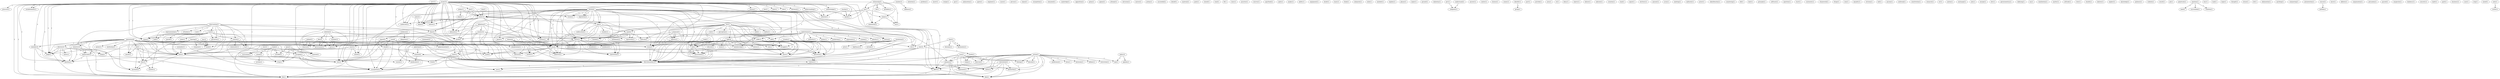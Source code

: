 digraph G {
  carry [ label="carry(1)" ];
  population [ label="population(6)" ];
  power [ label="power(1)" ];
  institution [ label="institution(1)" ];
  director [ label="director(2)" ];
  fail [ label="fail(2)" ];
  form [ label="form(2)" ];
  bloc [ label="bloc(2)" ];
  ministry [ label="ministry(2)" ];
  occupied [ label="occupied(1)" ];
  ambassador [ label="ambassador(2)" ];
  increase [ label="increase(2)" ];
  amaze [ label="amaze(1)" ];
  member [ label="member(3)" ];
  non [ label="non(4)" ];
  mark [ label="mark(1)" ];
  citizen [ label="citizen(1)" ];
  judge [ label="judge(1)" ];
  discrimination [ label="discrimination(13)" ];
  position [ label="position(1)" ];
  form [ label="form(1)" ];
  occupation [ label="occupation(3)" ];
  government [ label="government(2)" ];
  life [ label="life(3)" ];
  intention [ label="intention(1)" ];
  problem [ label="problem(1)" ];
  insert [ label="insert(1)" ];
  resign [ label="resign(1)" ];
  apc [ label="apc(2)" ];
  number [ label="number(2)" ];
  law [ label="law(7)" ];
  defiance [ label="defiance(2)" ];
  judaization [ label="judaization(1)" ];
  live [ label="live(1)" ];
  entity [ label="entity(2)" ];
  rent [ label="rent(1)" ];
  perception [ label="perception(1)" ];
  land [ label="land(4)" ];
  right [ label="right(4)" ];
  history [ label="history(1)" ];
  child [ label="child(1)" ];
  end [ label="end(2)" ];
  end [ label="end(1)" ];
  suffer [ label="suffer(1)" ];
  struggle [ label="struggle(1)" ];
  self [ label="self(1)" ];
  harassment [ label="harassment(1)" ];
  learn [ label="learn(1)" ];
  literature [ label="literature(1)" ];
  cultivate [ label="cultivate(1)" ];
  agree [ label="agree(1)" ];
  engineer [ label="engineer(1)" ];
  intervention [ label="intervention(2)" ];
  case [ label="case(5)" ];
  orthodox [ label="orthodox(1)" ];
  lack [ label="lack(1)" ];
  perceives [ label="perceives(1)" ];
  counter [ label="counter(1)" ];
  council [ label="council(2)" ];
  representation [ label="representation(1)" ];
  hold [ label="hold(1)" ];
  party [ label="party(2)" ];
  un [ label="un(3)" ];
  cause [ label="cause(1)" ];
  person [ label="person(1)" ];
  gaza [ label="gaza(2)" ];
  invaded [ label="invaded(1)" ];
  strip [ label="strip(1)" ];
  rest [ label="rest(2)" ];
  annexed [ label="annexed(1)" ];
  repeal [ label="repeal(1)" ];
  recognition [ label="recognition(1)" ];
  definition [ label="definition(2)" ];
  country [ label="country(5)" ];
  native [ label="native(1)" ];
  argue [ label="argue(2)" ];
  alienates [ label="alienates(1)" ];
  world [ label="world(3)" ];
  point [ label="point(1)" ];
  period [ label="period(1)" ];
  remained [ label="remained(1)" ];
  race [ label="race(2)" ];
  exercise [ label="exercise(1)" ];
  origin [ label="origin(1)" ];
  descent [ label="descent(1)" ];
  footing [ label="footing(1)" ];
  purpose [ label="purpose(2)" ];
  enjoyment [ label="enjoyment(1)" ];
  colour [ label="colour(1)" ];
  effect [ label="effect(2)" ];
  field [ label="field(1)" ];
  cambridge [ label="cambridge(1)" ];
  opposition [ label="opposition(2)" ];
  exists [ label="exists(1)" ];
  thing [ label="thing(1)" ];
  citizenship [ label="citizenship(3)" ];
  prohibits [ label="prohibits(1)" ];
  claim [ label="claim(1)" ];
  int [ label="int(1)" ];
  war [ label="war(1)" ];
  annexation [ label="annexation(1)" ];
  golan [ label="golan(1)" ];
  appeal [ label="appeal(1)" ];
  sort [ label="sort(1)" ];
  attempt [ label="attempt(1)" ];
  intrusion [ label="intrusion(1)" ];
  help [ label="help(1)" ];
  wonder [ label="wonder(1)" ];
  repression [ label="repression(1)" ];
  confiscation [ label="confiscation(1)" ];
  destitution [ label="destitution(2)" ];
  settlement [ label="settlement(2)" ];
  handed [ label="handed(1)" ];
  nature [ label="nature(2)" ];
  article [ label="article(2)" ];
  preference [ label="preference(1)" ];
  term [ label="term(1)" ];
  exclusion [ label="exclusion(1)" ];
  defines [ label="defines(1)" ];
  restriction [ label="restriction(1)" ];
  org [ label="org(2)" ];
  distinction [ label="distinction(1)" ];
  jordan [ label="jordan(1)" ];
  racism [ label="racism(1)" ];
  succeeded [ label="succeeded(1)" ];
  slant [ label="slant(1)" ];
  text [ label="text(3)" ];
  becomes [ label="becomes(1)" ];
  permeates [ label="permeates(1)" ];
  behalf [ label="behalf(1)" ];
  bearing [ label="bearing(2)" ];
  compose [ label="compose(1)" ];
  mind [ label="mind(1)" ];
  issue [ label="issue(2)" ];
  mind [ label="mind(2)" ];
  material [ label="material(1)" ];
  gosh [ label="gosh(1)" ];
  closed [ label="closed(1)" ];
  read [ label="read(1)" ];
  proposal [ label="proposal(2)" ];
  address [ label="address(1)" ];
  peace [ label="peace(1)" ];
  address [ label="address(1)" ];
  fit [ label="fit(1)" ];
  class [ label="class(1)" ];
  practice [ label="practice(1)" ];
  atheism [ label="atheism(1)" ];
  state [ label="state(15)" ];
  speak [ label="speak(1)" ];
  water [ label="water(1)" ];
  vote [ label="vote(1)" ];
  court [ label="court(2)" ];
  educate [ label="educate(1)" ];
  resolution [ label="resolution(3)" ];
  give [ label="give(1)" ];
  legitimacy [ label="legitimacy(1)" ];
  include [ label="include(1)" ];
  starves [ label="starves(1)" ];
  apartheid [ label="apartheid(1)" ];
  spite [ label="spite(1)" ];
  makes [ label="makes(1)" ];
  ability [ label="ability(1)" ];
  equipment [ label="equipment(1)" ];
  doubt [ label="doubt(1)" ];
  basis [ label="basis(1)" ];
  think [ label="think(1)" ];
  integrate [ label="integrate(1)" ];
  evidence [ label="evidence(2)" ];
  regard [ label="regard(3)" ];
  allegation [ label="allegation(1)" ];
  exile [ label="exile(1)" ];
  moledet [ label="moledet(1)" ];
  jew [ label="jew(2)" ];
  implies [ label="implies(1)" ];
  please [ label="please(1)" ];
  imply [ label="imply(1)" ];
  ground [ label="ground(1)" ];
  daheisha [ label="daheisha(1)" ];
  guday [ label="guday(1)" ];
  ninja [ label="ninja(1)" ];
  gov [ label="gov(2)" ];
  relegates [ label="relegates(1)" ];
  residence [ label="residence(1)" ];
  establish [ label="establish(1)" ];
  kibbutzim [ label="kibbutzim(1)" ];
  membership [ label="membership(1)" ];
  collective [ label="collective(1)" ];
  answer [ label="answer(1)" ];
  center [ label="center(1)" ];
  licence [ label="licence(1)" ];
  comes [ label="comes(1)" ];
  took [ label="took(2)" ];
  century [ label="century(1)" ];
  identify [ label="identify(1)" ];
  group [ label="group(1)" ];
  part [ label="part(1)" ];
  provide [ label="provide(1)" ];
  area [ label="area(1)" ];
  re [ label="re(1)" ];
  bank [ label="bank(3)" ];
  school [ label="school(2)" ];
  curriculum [ label="curriculum(1)" ];
  statement [ label="statement(3)" ];
  generalization [ label="generalization(3)" ];
  delay [ label="delay(1)" ];
  rejects [ label="rejects(1)" ];
  failure [ label="failure(1)" ];
  policy [ label="policy(3)" ];
  agenda [ label="agenda(1)" ];
  indicate [ label="indicate(1)" ];
  creation [ label="creation(1)" ];
  solution [ label="solution(2)" ];
  idea [ label="idea(3)" ];
  transfer [ label="transfer(2)" ];
  removal [ label="removal(1)" ];
  lead [ label="lead(1)" ];
  know [ label="know(1)" ];
  stands [ label="stands(1)" ];
  egypt [ label="egypt(1)" ];
  israel [ label="israel(1)" ];
  aim [ label="aim(2)" ];
  reason [ label="reason(1)" ];
  exist [ label="exist(1)" ];
  rule [ label="rule(1)" ];
  entrench [ label="entrench(1)" ];
  understanding [ label="understanding(1)" ];
  time [ label="time(5)" ];
  acknowledge [ label="acknowledge(1)" ];
  control [ label="control(2)" ];
  pressure [ label="pressure(1)" ];
  confiscates [ label="confiscates(1)" ];
  establishment [ label="establishment(1)" ];
  refuses [ label="refuses(1)" ];
  began [ label="began(2)" ];
  surface [ label="surface(1)" ];
  create [ label="create(1)" ];
  territory [ label="territory(1)" ];
  amount [ label="amount(1)" ];
  syria [ label="syria(1)" ];
  meeting [ label="meeting(1)" ];
  slant [ label="slant(1)" ];
  militarily [ label="militarily(1)" ];
  priori [ label="priori(1)" ];
  identification [ label="identification(1)" ];
  countering [ label="countering(1)" ];
  fell [ label="fell(1)" ];
  limit [ label="limit(1)" ];
  way [ label="way(2)" ];
  understand [ label="understand(2)" ];
  principle [ label="principle(1)" ];
  software [ label="software(1)" ];
  question [ label="question(1)" ];
  palestinians [ label="palestinians(1)" ];
  symbol [ label="symbol(1)" ];
  identity [ label="identity(1)" ];
  authority [ label="authority(1)" ];
  author [ label="author(1)" ];
  juridiction [ label="juridiction(1)" ];
  city [ label="city(1)" ];
  represents [ label="represents(1)" ];
  community [ label="community(1)" ];
  start [ label="start(1)" ];
  zionism [ label="zionism(6)" ];
  muslim [ label="muslim(1)" ];
  curiousity [ label="curiousity(1)" ];
  framework [ label="framework(1)" ];
  fringe [ label="fringe(1)" ];
  com [ label="com(1)" ];
  equality [ label="equality(1)" ];
  revision [ label="revision(1)" ];
  hell [ label="hell(1)" ];
  anyone [ label="anyone(1)" ];
  outbreak [ label="outbreak(1)" ];
  constitution [ label="constitution(1)" ];
  research [ label="research(1)" ];
  oct [ label="oct(1)" ];
  recall [ label="recall(1)" ];
  nation [ label="nation(1)" ];
  israelis [ label="israelis(1)" ];
  exchange [ label="exchange(1)" ];
  zionist [ label="zionist(4)" ];
  cohabitation [ label="cohabitation(1)" ];
  society [ label="society(1)" ];
  betrayal [ label="betrayal(1)" ];
  arab [ label="arab(8)" ];
  lived [ label="lived(1)" ];
  abu [ label="abu(1)" ];
  europe [ label="europe(1)" ];
  jewish [ label="jewish(10)" ];
  help [ label="help(1)" ];
  legislation [ label="legislation(1)" ];
  lets [ label="lets(1)" ];
  governmentus [ label="governmentus(1)" ];
  lobbying [ label="lobbying(1)" ];
  ma [ label="ma(1)" ];
  humiliation [ label="humiliation(1)" ];
  system [ label="system(2)" ];
  matter [ label="matter(1)" ];
  shai [ label="shai(2)" ];
  attitude [ label="attitude(1)" ];
  view [ label="view(1)" ];
  stealth [ label="stealth(1)" ];
  hebrew [ label="hebrew(1)" ];
  neglect [ label="neglect(1)" ];
  knowledge [ label="knowledge(1)" ];
  patience [ label="patience(1)" ];
  rubbish [ label="rubbish(1)" ];
  result [ label="result(2)" ];
  guday [ label="guday(1)" ];
  plo [ label="plo(1)" ];
  penetrate [ label="penetrate(1)" ];
  mention [ label="mention(1)" ];
  need [ label="need(1)" ];
  surrounded [ label="surrounded(1)" ];
  violation [ label="violation(1)" ];
  buy [ label="buy(1)" ];
  task [ label="task(1)" ];
  hope [ label="hope(1)" ];
  thought [ label="thought(1)" ];
  druze [ label="druze(1)" ];
  bit [ label="bit(1)" ];
  elimination [ label="elimination(1)" ];
  anything [ label="anything(1)" ];
  israel [ label="israel(23)" ];
  assembly [ label="assembly(2)" ];
  conquering [ label="conquering(1)" ];
  presentation [ label="presentation(1)" ];
  convention [ label="convention(2)" ];
  course [ label="course(2)" ];
  intifada [ label="intifada(1)" ];
  leave [ label="leave(1)" ];
  kibbutz [ label="kibbutz(1)" ];
  jewish [ label="jewish(4)" ];
  organization [ label="organization(1)" ];
  jerusalem [ label="jerusalem(1)" ];
  passed [ label="passed(1)" ];
  exagerate [ label="exagerate(1)" ];
  tendency [ label="tendency(1)" ];
  palestine [ label="palestine(3)" ];
  cabinet [ label="cabinet(2)" ];
  security [ label="security(1)" ];
  habit [ label="habit(1)" ];
  april [ label="april(1)" ];
  business [ label="business(1)" ];
  care [ label="care(1)" ];
  predicates [ label="predicates(1)" ];
  stop [ label="stop(1)" ];
  sizeof [ label="sizeof(1)" ];
  west [ label="west(2)" ];
  note [ label="note(1)" ];
  writes [ label="writes(1)" ];
  jews [ label="jews(3)" ];
  mention [ label="mention(1)" ];
  population -> power [ label="1" ];
  population -> institution [ label="1" ];
  population -> director [ label="1" ];
  population -> fail [ label="1" ];
  population -> form [ label="1" ];
  population -> bloc [ label="1" ];
  population -> ministry [ label="1" ];
  population -> occupied [ label="1" ];
  population -> ambassador [ label="1" ];
  population -> increase [ label="1" ];
  population -> amaze [ label="1" ];
  population -> member [ label="1" ];
  population -> non [ label="1" ];
  population -> mark [ label="1" ];
  population -> citizen [ label="1" ];
  population -> judge [ label="1" ];
  population -> discrimination [ label="1" ];
  population -> position [ label="1" ];
  population -> form [ label="1" ];
  population -> occupation [ label="1" ];
  population -> government [ label="1" ];
  population -> life [ label="1" ];
  number -> law [ label="1" ];
  number -> defiance [ label="1" ];
  live -> entity [ label="1" ];
  live -> rent [ label="1" ];
  live -> perception [ label="1" ];
  live -> land [ label="1" ];
  live -> right [ label="1" ];
  live -> history [ label="1" ];
  live -> child [ label="1" ];
  live -> end [ label="1" ];
  live -> end [ label="1" ];
  live -> suffer [ label="1" ];
  live -> struggle [ label="1" ];
  live -> self [ label="1" ];
  live -> non [ label="1" ];
  live -> harassment [ label="1" ];
  live -> discrimination [ label="1" ];
  live -> learn [ label="1" ];
  live -> literature [ label="1" ];
  live -> cultivate [ label="1" ];
  intervention -> case [ label="1" ];
  intervention -> form [ label="1" ];
  intervention -> orthodox [ label="1" ];
  intervention -> bloc [ label="1" ];
  intervention -> lack [ label="1" ];
  intervention -> perceives [ label="1" ];
  intervention -> counter [ label="1" ];
  intervention -> council [ label="1" ];
  intervention -> representation [ label="1" ];
  intervention -> hold [ label="1" ];
  intervention -> discrimination [ label="1" ];
  intervention -> party [ label="1" ];
  intervention -> un [ label="1" ];
  intervention -> form [ label="1" ];
  gaza -> occupied [ label="1" ];
  gaza -> invaded [ label="1" ];
  gaza -> strip [ label="1" ];
  gaza -> rest [ label="1" ];
  gaza -> annexed [ label="1" ];
  definition -> country [ label="1" ];
  definition -> native [ label="1" ];
  definition -> non [ label="1" ];
  definition -> argue [ label="1" ];
  definition -> discrimination [ label="1" ];
  definition -> alienates [ label="1" ];
  definition -> world [ label="1" ];
  case -> form [ label="2" ];
  case -> point [ label="1" ];
  case -> perceives [ label="2" ];
  case -> period [ label="1" ];
  case -> council [ label="2" ];
  case -> argue [ label="1" ];
  case -> hold [ label="2" ];
  case -> discrimination [ label="3" ];
  case -> un [ label="2" ];
  case -> form [ label="2" ];
  race -> exercise [ label="1" ];
  race -> origin [ label="1" ];
  race -> descent [ label="1" ];
  race -> footing [ label="1" ];
  race -> purpose [ label="1" ];
  race -> enjoyment [ label="1" ];
  race -> colour [ label="1" ];
  race -> effect [ label="1" ];
  race -> field [ label="1" ];
  race -> life [ label="1" ];
  director -> exists [ label="1" ];
  director -> ambassador [ label="1" ];
  director -> thing [ label="1" ];
  director -> judge [ label="1" ];
  director -> position [ label="1" ];
  director -> life [ label="1" ];
  citizenship -> prohibits [ label="1" ];
  citizenship -> law [ label="1" ];
  citizenship -> native [ label="1" ];
  citizenship -> claim [ label="1" ];
  citizenship -> int [ label="1" ];
  citizenship -> war [ label="1" ];
  citizenship -> annexation [ label="1" ];
  country -> native [ label="1" ];
  country -> non [ label="1" ];
  country -> mark [ label="1" ];
  country -> discrimination [ label="1" ];
  country -> sort [ label="1" ];
  country -> government [ label="1" ];
  fail -> form [ label="1" ];
  fail -> bloc [ label="1" ];
  fail -> increase [ label="1" ];
  fail -> amaze [ label="1" ];
  fail -> form [ label="1" ];
  help -> land [ label="1" ];
  help -> wonder [ label="1" ];
  help -> repression [ label="1" ];
  help -> native [ label="1" ];
  help -> confiscation [ label="1" ];
  help -> non [ label="1" ];
  help -> destitution [ label="1" ];
  help -> purpose [ label="1" ];
  land -> settlement [ label="2" ];
  land -> repression [ label="1" ];
  land -> native [ label="1" ];
  land -> non [ label="2" ];
  land -> destitution [ label="1" ];
  land -> handed [ label="1" ];
  land -> cultivate [ label="1" ];
  article -> preference [ label="1" ];
  article -> exercise [ label="1" ];
  article -> term [ label="1" ];
  article -> origin [ label="1" ];
  article -> exclusion [ label="1" ];
  article -> descent [ label="1" ];
  article -> defines [ label="1" ];
  article -> footing [ label="1" ];
  article -> restriction [ label="1" ];
  article -> purpose [ label="1" ];
  article -> enjoyment [ label="1" ];
  article -> org [ label="1" ];
  article -> discrimination [ label="1" ];
  article -> colour [ label="1" ];
  article -> effect [ label="1" ];
  article -> distinction [ label="1" ];
  article -> field [ label="1" ];
  article -> life [ label="1" ];
  form -> bloc [ label="1" ];
  form -> increase [ label="1" ];
  form -> racism [ label="1" ];
  form -> discrimination [ label="2" ];
  slant -> text [ label="1" ];
  slant -> becomes [ label="1" ];
  slant -> permeates [ label="1" ];
  bearing -> bloc [ label="1" ];
  bearing -> increase [ label="1" ];
  bearing -> amaze [ label="1" ];
  bearing -> compose [ label="1" ];
  bearing -> non [ label="1" ];
  bearing -> mind [ label="1" ];
  bearing -> issue [ label="1" ];
  bearing -> form [ label="1" ];
  bearing -> mind [ label="1" ];
  proposal -> address [ label="1" ];
  proposal -> peace [ label="1" ];
  proposal -> address [ label="1" ];
  proposal -> issue [ label="1" ];
  proposal -> discrimination [ label="1" ];
  law -> native [ label="1" ];
  law -> claim [ label="1" ];
  law -> atheism [ label="1" ];
  law -> state [ label="1" ];
  law -> war [ label="1" ];
  law -> annexation [ label="1" ];
  law -> speak [ label="1" ];
  right -> history [ label="1" ];
  right -> end [ label="1" ];
  right -> water [ label="1" ];
  right -> end [ label="1" ];
  right -> vote [ label="1" ];
  right -> struggle [ label="1" ];
  right -> non [ label="1" ];
  right -> court [ label="1" ];
  right -> harassment [ label="1" ];
  right -> discrimination [ label="1" ];
  right -> learn [ label="1" ];
  right -> literature [ label="1" ];
  right -> educate [ label="1" ];
  resolution -> give [ label="1" ];
  resolution -> end [ label="1" ];
  resolution -> legitimacy [ label="1" ];
  resolution -> racism [ label="1" ];
  resolution -> end [ label="1" ];
  resolution -> discrimination [ label="2" ];
  resolution -> form [ label="1" ];
  resolution -> include [ label="1" ];
  bloc -> increase [ label="1" ];
  bloc -> counter [ label="1" ];
  evidence -> regard [ label="1" ];
  evidence -> allegation [ label="1" ];
  ministry -> ambassador [ label="1" ];
  ministry -> thing [ label="1" ];
  ministry -> judge [ label="1" ];
  ministry -> position [ label="1" ];
  ministry -> life [ label="1" ];
  occupied -> strip [ label="1" ];
  occupied -> discrimination [ label="1" ];
  occupied -> rest [ label="1" ];
  occupied -> occupation [ label="1" ];
  jew -> native [ label="1" ];
  jew -> atheism [ label="1" ];
  jew -> speak [ label="1" ];
  guday -> ninja [ label="1" ];
  guday -> state [ label="1" ];
  gov -> relegates [ label="1" ];
  native -> residence [ label="1" ];
  native -> establish [ label="1" ];
  native -> kibbutzim [ label="1" ];
  native -> membership [ label="1" ];
  native -> non [ label="5" ];
  native -> mark [ label="1" ];
  native -> destitution [ label="1" ];
  native -> collective [ label="1" ];
  native -> government [ label="1" ];
  took -> end [ label="1" ];
  took -> end [ label="1" ];
  took -> century [ label="1" ];
  identify -> group [ label="1" ];
  ambassador -> position [ label="1" ];
  ambassador -> rest [ label="1" ];
  ambassador -> life [ label="1" ];
  end -> harassment [ label="1" ];
  end -> discrimination [ label="2" ];
  end -> century [ label="1" ];
  claim -> war [ label="1" ];
  claim -> annexation [ label="1" ];
  address -> issue [ label="1" ];
  address -> discrimination [ label="1" ];
  bank -> invaded [ label="1" ];
  bank -> school [ label="1" ];
  bank -> strip [ label="1" ];
  bank -> rest [ label="1" ];
  bank -> annexed [ label="1" ];
  bank -> curriculum [ label="1" ];
  statement -> generalization [ label="1" ];
  policy -> agenda [ label="1" ];
  policy -> org [ label="1" ];
  solution -> non [ label="1" ];
  solution -> mark [ label="1" ];
  solution -> idea [ label="1" ];
  solution -> transfer [ label="1" ];
  solution -> removal [ label="1" ];
  solution -> government [ label="1" ];
  text -> know [ label="2" ];
  text -> stands [ label="2" ];
  text -> discrimination [ label="2" ];
  text -> sort [ label="2" ];
  israel -> aim [ label="1" ];
  israel -> reason [ label="1" ];
  israel -> member [ label="3" ];
  israel -> exist [ label="1" ];
  israel -> rule [ label="1" ];
  israel -> peace [ label="2" ];
  israel -> atheism [ label="1" ];
  israel -> entrench [ label="1" ];
  israel -> understanding [ label="1" ];
  israel -> time [ label="3" ];
  israel -> address [ label="2" ];
  israel -> acknowledge [ label="1" ];
  israel -> control [ label="1" ];
  israel -> kibbutzim [ label="2" ];
  israel -> membership [ label="2" ];
  israel -> non [ label="6" ];
  israel -> pressure [ label="1" ];
  israel -> know [ label="1" ];
  israel -> strip [ label="1" ];
  israel -> state [ label="2" ];
  israel -> speak [ label="1" ];
  israel -> citizen [ label="2" ];
  israel -> judge [ label="2" ];
  israel -> argue [ label="1" ];
  israel -> confiscates [ label="1" ];
  israel -> issue [ label="2" ];
  israel -> discrimination [ label="5" ];
  israel -> establishment [ label="1" ];
  israel -> position [ label="2" ];
  israel -> collective [ label="2" ];
  israel -> effect [ label="2" ];
  israel -> rest [ label="1" ];
  israel -> refuses [ label="1" ];
  israel -> alienates [ label="1" ];
  israel -> occupation [ label="2" ];
  israel -> world [ label="1" ];
  israel -> annexed [ label="2" ];
  israel -> began [ label="1" ];
  israel -> life [ label="2" ];
  israel -> surface [ label="2" ];
  aim -> time [ label="1" ];
  aim -> state [ label="1" ];
  aim -> create [ label="1" ];
  member -> judge [ label="1" ];
  member -> position [ label="1" ];
  member -> life [ label="1" ];
  slant -> permeates [ label="1" ];
  way -> mind [ label="1" ];
  way -> mind [ label="1" ];
  understand -> relegates [ label="1" ];
  palestinians -> end [ label="1" ];
  palestinians -> control [ label="1" ];
  palestinians -> suffer [ label="1" ];
  palestinians -> struggle [ label="1" ];
  palestinians -> self [ label="1" ];
  palestinians -> non [ label="2" ];
  palestinians -> symbol [ label="1" ];
  palestinians -> identity [ label="1" ];
  palestinians -> authority [ label="1" ];
  palestinians -> author [ label="1" ];
  palestinians -> harassment [ label="1" ];
  palestinians -> discrimination [ label="1" ];
  palestinians -> learn [ label="1" ];
  palestinians -> juridiction [ label="1" ];
  palestinians -> literature [ label="1" ];
  palestinians -> world [ label="1" ];
  palestinians -> city [ label="1" ];
  palestinians -> represents [ label="1" ];
  palestinians -> surface [ label="1" ];
  council -> community [ label="1" ];
  council -> discrimination [ label="1" ];
  council -> un [ label="1" ];
  council -> form [ label="1" ];
  council -> occupation [ label="1" ];
  time -> argue [ label="1" ];
  time -> discrimination [ label="1" ];
  time -> zionism [ label="1" ];
  muslim -> speak [ label="1" ];
  address -> issue [ label="1" ];
  address -> discrimination [ label="1" ];
  end -> harassment [ label="1" ];
  end -> discrimination [ label="2" ];
  end -> century [ label="1" ];
  suffer -> struggle [ label="2" ];
  suffer -> mind [ label="1" ];
  suffer -> harassment [ label="2" ];
  suffer -> discrimination [ label="2" ];
  suffer -> learn [ label="2" ];
  suffer -> literature [ label="2" ];
  suffer -> mind [ label="1" ];
  regard -> recall [ label="1" ];
  regard -> rest [ label="1" ];
  regard -> generalization [ label="1" ];
  israelis -> vote [ label="1" ];
  israelis -> struggle [ label="1" ];
  israelis -> non [ label="1" ];
  israelis -> harassment [ label="1" ];
  israelis -> discrimination [ label="1" ];
  israelis -> learn [ label="1" ];
  israelis -> literature [ label="1" ];
  israelis -> city [ label="1" ];
  zionist -> non [ label="2" ];
  zionist -> cohabitation [ label="2" ];
  zionist -> society [ label="2" ];
  zionist -> betrayal [ label="2" ];
  zionist -> issue [ label="1" ];
  zionist -> discrimination [ label="1" ];
  zionist -> life [ label="1" ];
  arab -> thing [ label="1" ];
  arab -> non [ label="1" ];
  arab -> know [ label="1" ];
  arab -> recall [ label="1" ];
  arab -> lived [ label="1" ];
  arab -> issue [ label="1" ];
  arab -> discrimination [ label="2" ];
  arab -> party [ label="1" ];
  arab -> rest [ label="1" ];
  arab -> occupation [ label="2" ];
  jewish -> confiscation [ label="1" ];
  jewish -> struggle [ label="4" ];
  jewish -> non [ label="12" ];
  jewish -> cohabitation [ label="1" ];
  jewish -> society [ label="1" ];
  jewish -> destitution [ label="1" ];
  jewish -> state [ label="2" ];
  jewish -> handed [ label="2" ];
  jewish -> betrayal [ label="1" ];
  jewish -> confiscates [ label="2" ];
  jewish -> harassment [ label="4" ];
  jewish -> discrimination [ label="6" ];
  jewish -> learn [ label="4" ];
  jewish -> collective [ label="2" ];
  jewish -> effect [ label="1" ];
  jewish -> create [ label="1" ];
  jewish -> help [ label="1" ];
  jewish -> legislation [ label="1" ];
  jewish -> literature [ label="4" ];
  jewish -> occupation [ label="1" ];
  jewish -> city [ label="4" ];
  jewish -> began [ label="1" ];
  non -> mark [ label="1" ];
  non -> society [ label="1" ];
  non -> destitution [ label="1" ];
  non -> betrayal [ label="1" ];
  non -> harassment [ label="2" ];
  non -> discrimination [ label="3" ];
  non -> learn [ label="2" ];
  non -> collective [ label="2" ];
  non -> literature [ label="2" ];
  non -> form [ label="1" ];
  non -> occupation [ label="1" ];
  school -> system [ label="1" ];
  shai -> state [ label="1" ];
  know -> lived [ label="1" ];
  know -> discrimination [ label="1" ];
  know -> sort [ label="1" ];
  recall -> rest [ label="1" ];
  recall -> zionism [ label="1" ];
  guday -> state [ label="1" ];
  state -> handed [ label="1" ];
  state -> confiscates [ label="1" ];
  state -> issue [ label="1" ];
  state -> discrimination [ label="1" ];
  state -> rest [ label="1" ];
  state -> help [ label="1" ];
  state -> refuses [ label="2" ];
  state -> alienates [ label="1" ];
  state -> world [ label="1" ];
  state -> began [ label="1" ];
  state -> surface [ label="1" ];
  idea -> party [ label="1" ];
  idea -> removal [ label="1" ];
  idea -> government [ label="1" ];
  mind -> form [ label="1" ];
  transfer -> party [ label="1" ];
  transfer -> removal [ label="1" ];
  transfer -> government [ label="1" ];
  purpose -> enjoyment [ label="1" ];
  purpose -> effect [ label="1" ];
  purpose -> field [ label="1" ];
  purpose -> life [ label="1" ];
  mention -> need [ label="1" ];
  mention -> surrounded [ label="1" ];
  mention -> violation [ label="1" ];
  court -> citizen [ label="1" ];
  court -> judge [ label="1" ];
  court -> position [ label="1" ];
  court -> life [ label="1" ];
  israel -> judge [ label="2" ];
  israel -> argue [ label="1" ];
  israel -> confiscates [ label="1" ];
  israel -> issue [ label="2" ];
  israel -> discrimination [ label="5" ];
  israel -> establishment [ label="1" ];
  israel -> position [ label="2" ];
  israel -> collective [ label="2" ];
  israel -> effect [ label="2" ];
  israel -> rest [ label="1" ];
  israel -> refuses [ label="1" ];
  israel -> alienates [ label="1" ];
  israel -> occupation [ label="2" ];
  israel -> world [ label="1" ];
  israel -> annexed [ label="2" ];
  israel -> began [ label="1" ];
  israel -> life [ label="2" ];
  israel -> surface [ label="2" ];
  assembly -> form [ label="1" ];
  convention -> colour [ label="1" ];
  convention -> effect [ label="1" ];
  convention -> distinction [ label="1" ];
  convention -> field [ label="1" ];
  convention -> life [ label="1" ];
  course -> intifada [ label="1" ];
  issue -> discrimination [ label="1" ];
  jewish -> discrimination [ label="6" ];
  jewish -> learn [ label="4" ];
  jewish -> collective [ label="2" ];
  jewish -> effect [ label="1" ];
  jewish -> create [ label="1" ];
  jewish -> help [ label="1" ];
  jewish -> legislation [ label="1" ];
  jewish -> literature [ label="4" ];
  jewish -> occupation [ label="1" ];
  jewish -> city [ label="4" ];
  jewish -> began [ label="1" ];
  discrimination -> sort [ label="1" ];
  discrimination -> colour [ label="1" ];
  discrimination -> effect [ label="1" ];
  discrimination -> distinction [ label="1" ];
  discrimination -> field [ label="1" ];
  discrimination -> occupation [ label="1" ];
  discrimination -> life [ label="1" ];
  effect -> field [ label="1" ];
  effect -> life [ label="1" ];
  palestine -> zionism [ label="1" ];
  cabinet -> removal [ label="1" ];
  cabinet -> government [ label="1" ];
  cabinet -> life [ label="1" ];
  un -> form [ label="1" ];
  un -> annexed [ label="1" ];
  zionism -> century [ label="1" ];
  zionism -> predicates [ label="1" ];
  west -> curriculum [ label="1" ];
  note -> writes [ label="1" ];
  jews -> began [ label="1" ];
  jews -> predicates [ label="1" ];
}
